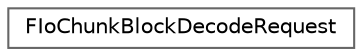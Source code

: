digraph "Graphical Class Hierarchy"
{
 // INTERACTIVE_SVG=YES
 // LATEX_PDF_SIZE
  bgcolor="transparent";
  edge [fontname=Helvetica,fontsize=10,labelfontname=Helvetica,labelfontsize=10];
  node [fontname=Helvetica,fontsize=10,shape=box,height=0.2,width=0.4];
  rankdir="LR";
  Node0 [id="Node000000",label="FIoChunkBlockDecodeRequest",height=0.2,width=0.4,color="grey40", fillcolor="white", style="filled",URL="$de/d42/structFIoChunkBlockDecodeRequest.html",tooltip=" "];
}
